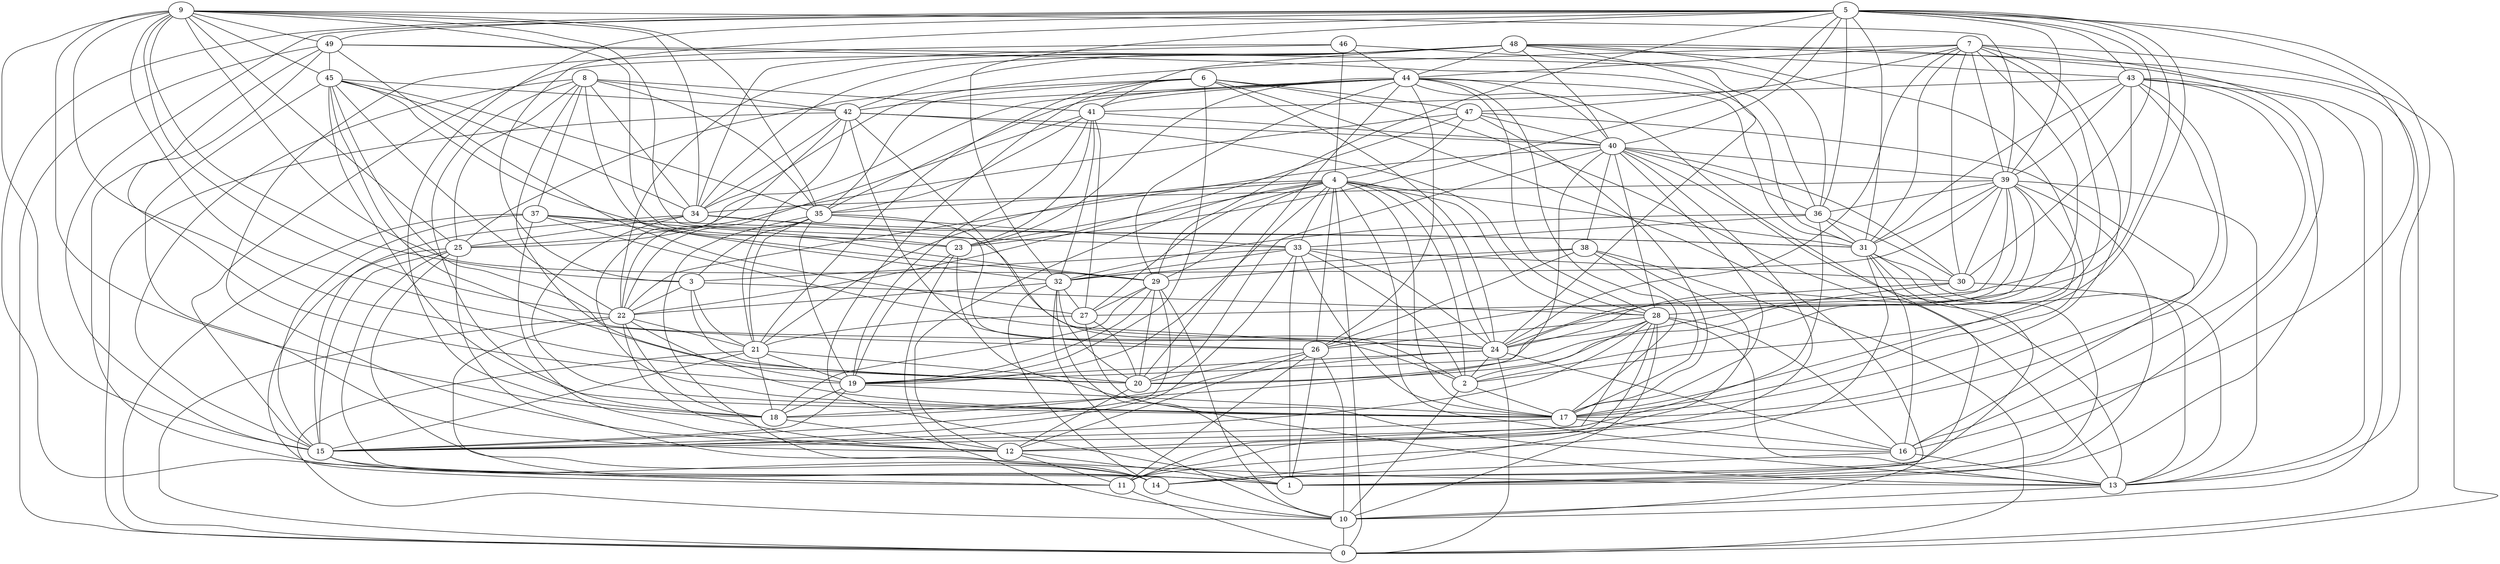 digraph GG_graph {

subgraph G_graph {
edge [color = black]
"24" -> "19" [dir = none]
"24" -> "2" [dir = none]
"37" -> "24" [dir = none]
"37" -> "12" [dir = none]
"37" -> "23" [dir = none]
"18" -> "12" [dir = none]
"38" -> "14" [dir = none]
"38" -> "26" [dir = none]
"48" -> "10" [dir = none]
"48" -> "40" [dir = none]
"48" -> "44" [dir = none]
"48" -> "43" [dir = none]
"48" -> "41" [dir = none]
"43" -> "13" [dir = none]
"43" -> "27" [dir = none]
"43" -> "17" [dir = none]
"8" -> "41" [dir = none]
"8" -> "18" [dir = none]
"8" -> "35" [dir = none]
"19" -> "18" [dir = none]
"19" -> "15" [dir = none]
"32" -> "10" [dir = none]
"32" -> "27" [dir = none]
"32" -> "14" [dir = none]
"32" -> "20" [dir = none]
"32" -> "1" [dir = none]
"26" -> "1" [dir = none]
"26" -> "11" [dir = none]
"26" -> "10" [dir = none]
"29" -> "27" [dir = none]
"29" -> "19" [dir = none]
"29" -> "15" [dir = none]
"29" -> "10" [dir = none]
"13" -> "10" [dir = none]
"20" -> "12" [dir = none]
"46" -> "34" [dir = none]
"46" -> "12" [dir = none]
"46" -> "4" [dir = none]
"5" -> "16" [dir = none]
"5" -> "13" [dir = none]
"5" -> "23" [dir = none]
"5" -> "2" [dir = none]
"5" -> "11" [dir = none]
"5" -> "40" [dir = none]
"36" -> "15" [dir = none]
"36" -> "32" [dir = none]
"15" -> "11" [dir = none]
"22" -> "18" [dir = none]
"22" -> "21" [dir = none]
"22" -> "12" [dir = none]
"9" -> "3" [dir = none]
"9" -> "15" [dir = none]
"9" -> "34" [dir = none]
"9" -> "33" [dir = none]
"9" -> "35" [dir = none]
"9" -> "25" [dir = none]
"23" -> "19" [dir = none]
"23" -> "13" [dir = none]
"23" -> "10" [dir = none]
"21" -> "10" [dir = none]
"21" -> "20" [dir = none]
"21" -> "18" [dir = none]
"7" -> "47" [dir = none]
"7" -> "17" [dir = none]
"7" -> "2" [dir = none]
"7" -> "20" [dir = none]
"10" -> "0" [dir = none]
"42" -> "40" [dir = none]
"42" -> "0" [dir = none]
"42" -> "17" [dir = none]
"42" -> "21" [dir = none]
"49" -> "45" [dir = none]
"49" -> "31" [dir = none]
"49" -> "0" [dir = none]
"49" -> "36" [dir = none]
"27" -> "21" [dir = none]
"35" -> "14" [dir = none]
"35" -> "3" [dir = none]
"35" -> "33" [dir = none]
"35" -> "21" [dir = none]
"35" -> "19" [dir = none]
"40" -> "20" [dir = none]
"40" -> "36" [dir = none]
"40" -> "38" [dir = none]
"17" -> "16" [dir = none]
"41" -> "23" [dir = none]
"41" -> "22" [dir = none]
"41" -> "27" [dir = none]
"28" -> "12" [dir = none]
"28" -> "2" [dir = none]
"28" -> "10" [dir = none]
"28" -> "15" [dir = none]
"31" -> "11" [dir = none]
"31" -> "14" [dir = none]
"31" -> "16" [dir = none]
"47" -> "17" [dir = none]
"16" -> "14" [dir = none]
"4" -> "21" [dir = none]
"4" -> "24" [dir = none]
"4" -> "23" [dir = none]
"4" -> "2" [dir = none]
"4" -> "35" [dir = none]
"4" -> "26" [dir = none]
"4" -> "19" [dir = none]
"4" -> "31" [dir = none]
"4" -> "33" [dir = none]
"4" -> "12" [dir = none]
"44" -> "42" [dir = none]
"44" -> "28" [dir = none]
"44" -> "31" [dir = none]
"44" -> "35" [dir = none]
"44" -> "1" [dir = none]
"44" -> "40" [dir = none]
"44" -> "20" [dir = none]
"12" -> "1" [dir = none]
"2" -> "10" [dir = none]
"2" -> "17" [dir = none]
"25" -> "14" [dir = none]
"25" -> "1" [dir = none]
"3" -> "28" [dir = none]
"45" -> "29" [dir = none]
"45" -> "20" [dir = none]
"45" -> "42" [dir = none]
"45" -> "17" [dir = none]
"6" -> "1" [dir = none]
"6" -> "24" [dir = none]
"6" -> "10" [dir = none]
"6" -> "47" [dir = none]
"30" -> "19" [dir = none]
"14" -> "10" [dir = none]
"34" -> "25" [dir = none]
"34" -> "15" [dir = none]
"34" -> "17" [dir = none]
"33" -> "15" [dir = none]
"33" -> "2" [dir = none]
"33" -> "30" [dir = none]
"33" -> "17" [dir = none]
"33" -> "32" [dir = none]
"33" -> "3" [dir = none]
"33" -> "1" [dir = none]
"33" -> "24" [dir = none]
"11" -> "0" [dir = none]
"39" -> "26" [dir = none]
"39" -> "1" [dir = none]
"39" -> "17" [dir = none]
"39" -> "28" [dir = none]
"39" -> "30" [dir = none]
"48" -> "24" [dir = none]
"44" -> "26" [dir = none]
"7" -> "34" [dir = none]
"5" -> "31" [dir = none]
"28" -> "26" [dir = none]
"39" -> "32" [dir = none]
"40" -> "13" [dir = none]
"8" -> "42" [dir = none]
"38" -> "29" [dir = none]
"29" -> "20" [dir = none]
"47" -> "25" [dir = none]
"24" -> "18" [dir = none]
"34" -> "31" [dir = none]
"37" -> "29" [dir = none]
"43" -> "16" [dir = none]
"8" -> "37" [dir = none]
"7" -> "0" [dir = none]
"44" -> "41" [dir = none]
"48" -> "22" [dir = none]
"5" -> "24" [dir = none]
"4" -> "0" [dir = none]
"22" -> "0" [dir = none]
"22" -> "17" [dir = none]
"42" -> "2" [dir = none]
"48" -> "42" [dir = none]
"40" -> "17" [dir = none]
"5" -> "36" [dir = none]
"39" -> "36" [dir = none]
"3" -> "21" [dir = none]
"5" -> "32" [dir = none]
"40" -> "30" [dir = none]
"8" -> "34" [dir = none]
"48" -> "34" [dir = none]
"15" -> "14" [dir = none]
"39" -> "34" [dir = none]
"41" -> "32" [dir = none]
"5" -> "30" [dir = none]
"44" -> "23" [dir = none]
"28" -> "11" [dir = none]
"38" -> "17" [dir = none]
"49" -> "19" [dir = none]
"5" -> "43" [dir = none]
"39" -> "13" [dir = none]
"49" -> "1" [dir = none]
"47" -> "22" [dir = none]
"44" -> "29" [dir = none]
"4" -> "28" [dir = none]
"45" -> "24" [dir = none]
"48" -> "17" [dir = none]
"5" -> "18" [dir = none]
"4" -> "29" [dir = none]
"44" -> "25" [dir = none]
"6" -> "19" [dir = none]
"9" -> "26" [dir = none]
"9" -> "49" [dir = none]
"35" -> "22" [dir = none]
"38" -> "32" [dir = none]
"46" -> "44" [dir = none]
"28" -> "13" [dir = none]
"21" -> "19" [dir = none]
"30" -> "20" [dir = none]
"47" -> "40" [dir = none]
"16" -> "13" [dir = none]
"3" -> "22" [dir = none]
"21" -> "15" [dir = none]
"43" -> "1" [dir = none]
"4" -> "16" [dir = none]
"31" -> "13" [dir = none]
"37" -> "15" [dir = none]
"31" -> "1" [dir = none]
"47" -> "16" [dir = none]
"24" -> "0" [dir = none]
"7" -> "39" [dir = none]
"26" -> "20" [dir = none]
"36" -> "33" [dir = none]
"45" -> "22" [dir = none]
"22" -> "14" [dir = none]
"7" -> "24" [dir = none]
"41" -> "35" [dir = none]
"43" -> "12" [dir = none]
"40" -> "22" [dir = none]
"41" -> "40" [dir = none]
"9" -> "39" [dir = none]
"9" -> "45" [dir = none]
"29" -> "18" [dir = none]
"5" -> "15" [dir = none]
"38" -> "0" [dir = none]
"6" -> "21" [dir = none]
"41" -> "19" [dir = none]
"3" -> "20" [dir = none]
"48" -> "15" [dir = none]
"7" -> "14" [dir = none]
"37" -> "31" [dir = none]
"8" -> "32" [dir = none]
"6" -> "13" [dir = none]
"27" -> "13" [dir = none]
"40" -> "39" [dir = none]
"5" -> "49" [dir = none]
"39" -> "24" [dir = none]
"27" -> "20" [dir = none]
"47" -> "4" [dir = none]
"4" -> "27" [dir = none]
"49" -> "27" [dir = none]
"9" -> "22" [dir = none]
"8" -> "25" [dir = none]
"5" -> "3" [dir = none]
"44" -> "17" [dir = none]
"36" -> "30" [dir = none]
"43" -> "41" [dir = none]
"42" -> "34" [dir = none]
"24" -> "16" [dir = none]
"36" -> "31" [dir = none]
"17" -> "15" [dir = none]
"30" -> "13" [dir = none]
"46" -> "36" [dir = none]
"7" -> "44" [dir = none]
"6" -> "35" [dir = none]
"40" -> "18" [dir = none]
"40" -> "11" [dir = none]
"45" -> "35" [dir = none]
"12" -> "11" [dir = none]
"9" -> "23" [dir = none]
"4" -> "17" [dir = none]
"45" -> "34" [dir = none]
"9" -> "20" [dir = none]
"43" -> "31" [dir = none]
"42" -> "26" [dir = none]
"43" -> "39" [dir = none]
"48" -> "0" [dir = none]
"5" -> "29" [dir = none]
"26" -> "12" [dir = none]
"9" -> "29" [dir = none]
"37" -> "0" [dir = none]
"25" -> "15" [dir = none]
"34" -> "24" [dir = none]
"25" -> "13" [dir = none]
"8" -> "15" [dir = none]
"5" -> "39" [dir = none]
"28" -> "24" [dir = none]
"7" -> "30" [dir = none]
"40" -> "28" [dir = none]
"45" -> "12" [dir = none]
"6" -> "25" [dir = none]
"7" -> "31" [dir = none]
"25" -> "11" [dir = none]
"19" -> "17" [dir = none]
"42" -> "28" [dir = none]
"8" -> "19" [dir = none]
"35" -> "2" [dir = none]
"39" -> "31" [dir = none]
"9" -> "18" [dir = none]
"28" -> "16" [dir = none]
"32" -> "22" [dir = none]
}

}

